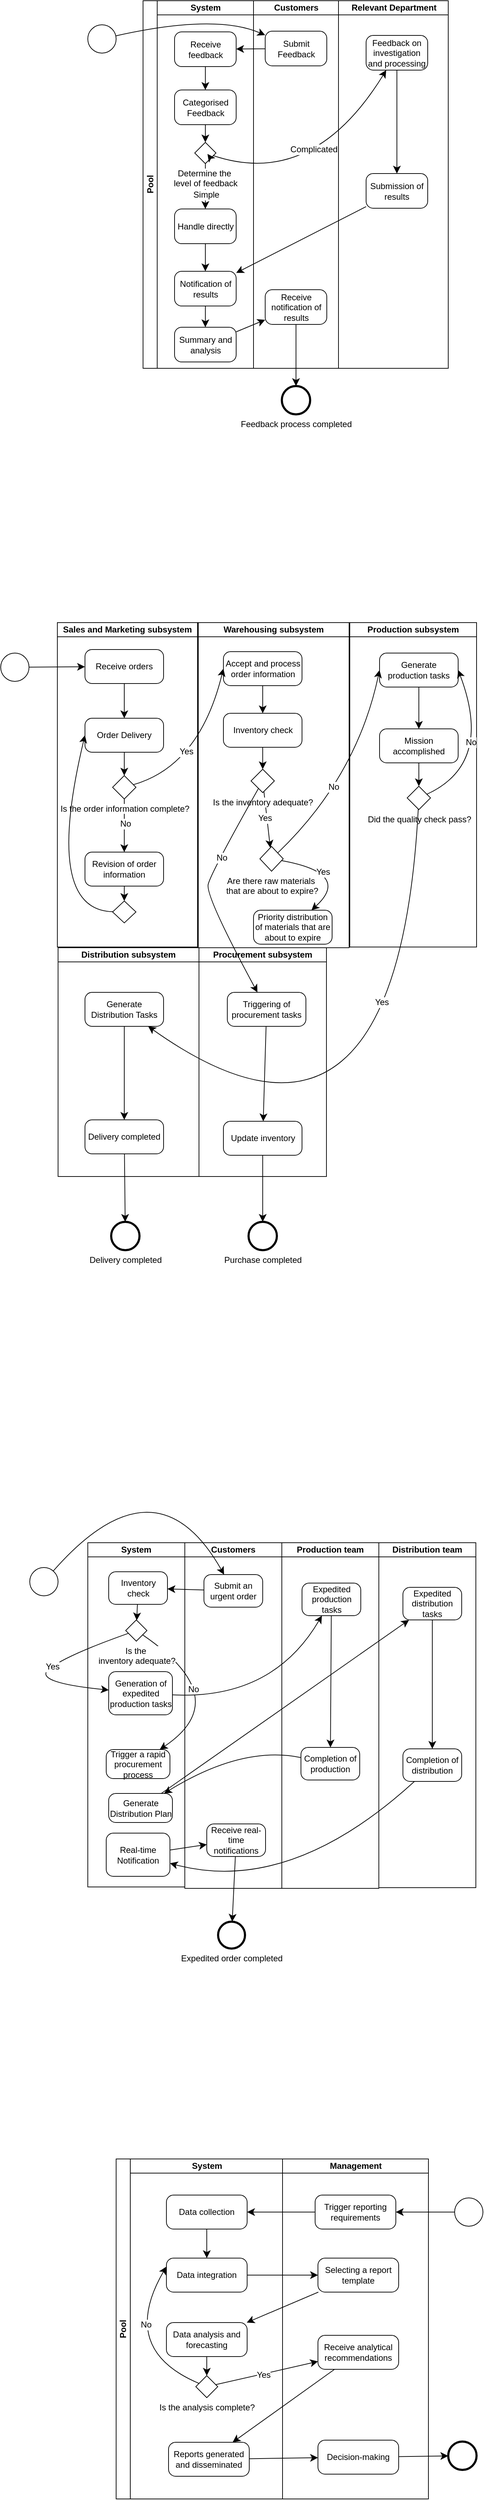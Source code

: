 <mxfile version="26.0.2">
  <diagram name="第 1 页" id="WlEOf4LmtDchegWvZ4aE">
    <mxGraphModel dx="986" dy="1253" grid="0" gridSize="10" guides="1" tooltips="1" connect="1" arrows="1" fold="1" page="0" pageScale="1" pageWidth="827" pageHeight="1169" math="0" shadow="0">
      <root>
        <mxCell id="0" />
        <mxCell id="1" parent="0" />
        <mxCell id="Yue5hBevSXrqed9OU2Ou-1" value="Pool" style="swimlane;html=1;childLayout=stackLayout;resizeParent=1;resizeParentMax=0;startSize=20;horizontal=0;horizontalStack=1;whiteSpace=wrap;" vertex="1" parent="1">
          <mxGeometry x="4" y="-74" width="431" height="519" as="geometry" />
        </mxCell>
        <mxCell id="Yue5hBevSXrqed9OU2Ou-2" value="System" style="swimlane;html=1;startSize=20;" vertex="1" parent="Yue5hBevSXrqed9OU2Ou-1">
          <mxGeometry x="20" width="136" height="519" as="geometry" />
        </mxCell>
        <mxCell id="Yue5hBevSXrqed9OU2Ou-17" style="edgeStyle=none;curved=1;rounded=0;orthogonalLoop=1;jettySize=auto;html=1;fontSize=12;startSize=8;endSize=8;" edge="1" parent="Yue5hBevSXrqed9OU2Ou-2" source="Yue5hBevSXrqed9OU2Ou-8" target="Yue5hBevSXrqed9OU2Ou-12">
          <mxGeometry relative="1" as="geometry" />
        </mxCell>
        <mxCell id="Yue5hBevSXrqed9OU2Ou-8" value="Receive feedback" style="points=[[0.25,0,0],[0.5,0,0],[0.75,0,0],[1,0.25,0],[1,0.5,0],[1,0.75,0],[0.75,1,0],[0.5,1,0],[0.25,1,0],[0,0.75,0],[0,0.5,0],[0,0.25,0]];shape=mxgraph.bpmn.task;whiteSpace=wrap;rectStyle=rounded;size=10;html=1;container=1;expand=0;collapsible=0;taskMarker=abstract;" vertex="1" parent="Yue5hBevSXrqed9OU2Ou-2">
          <mxGeometry x="24.5" y="44" width="87" height="49" as="geometry" />
        </mxCell>
        <mxCell id="Yue5hBevSXrqed9OU2Ou-11" value="Summary and analysis" style="points=[[0.25,0,0],[0.5,0,0],[0.75,0,0],[1,0.25,0],[1,0.5,0],[1,0.75,0],[0.75,1,0],[0.5,1,0],[0.25,1,0],[0,0.75,0],[0,0.5,0],[0,0.25,0]];shape=mxgraph.bpmn.task;whiteSpace=wrap;rectStyle=rounded;size=10;html=1;container=1;expand=0;collapsible=0;taskMarker=abstract;" vertex="1" parent="Yue5hBevSXrqed9OU2Ou-2">
          <mxGeometry x="24.5" y="461" width="87" height="49" as="geometry" />
        </mxCell>
        <mxCell id="Yue5hBevSXrqed9OU2Ou-20" style="edgeStyle=none;curved=1;rounded=0;orthogonalLoop=1;jettySize=auto;html=1;fontSize=12;startSize=8;endSize=8;" edge="1" parent="Yue5hBevSXrqed9OU2Ou-2" source="Yue5hBevSXrqed9OU2Ou-12" target="Yue5hBevSXrqed9OU2Ou-18">
          <mxGeometry relative="1" as="geometry" />
        </mxCell>
        <mxCell id="Yue5hBevSXrqed9OU2Ou-12" value="Categorised Feedback" style="points=[[0.25,0,0],[0.5,0,0],[0.75,0,0],[1,0.25,0],[1,0.5,0],[1,0.75,0],[0.75,1,0],[0.5,1,0],[0.25,1,0],[0,0.75,0],[0,0.5,0],[0,0.25,0]];shape=mxgraph.bpmn.task;whiteSpace=wrap;rectStyle=rounded;size=10;html=1;container=1;expand=0;collapsible=0;taskMarker=abstract;" vertex="1" parent="Yue5hBevSXrqed9OU2Ou-2">
          <mxGeometry x="24.5" y="126" width="87" height="49" as="geometry" />
        </mxCell>
        <mxCell id="Yue5hBevSXrqed9OU2Ou-27" style="edgeStyle=none;curved=1;rounded=0;orthogonalLoop=1;jettySize=auto;html=1;fontSize=12;startSize=8;endSize=8;" edge="1" parent="Yue5hBevSXrqed9OU2Ou-2" source="Yue5hBevSXrqed9OU2Ou-18" target="Yue5hBevSXrqed9OU2Ou-25">
          <mxGeometry relative="1" as="geometry" />
        </mxCell>
        <mxCell id="Yue5hBevSXrqed9OU2Ou-28" value="Simple" style="edgeLabel;html=1;align=center;verticalAlign=middle;resizable=0;points=[];fontSize=12;" vertex="1" connectable="0" parent="Yue5hBevSXrqed9OU2Ou-27">
          <mxGeometry x="0.365" y="1" relative="1" as="geometry">
            <mxPoint as="offset" />
          </mxGeometry>
        </mxCell>
        <mxCell id="Yue5hBevSXrqed9OU2Ou-18" value="Determine the&amp;nbsp;&lt;div&gt;level of feedback&lt;/div&gt;" style="points=[[0.25,0.25,0],[0.5,0,0],[0.75,0.25,0],[1,0.5,0],[0.75,0.75,0],[0.5,1,0],[0.25,0.75,0],[0,0.5,0]];shape=mxgraph.bpmn.gateway2;html=1;verticalLabelPosition=bottom;labelBackgroundColor=#ffffff;verticalAlign=top;align=center;perimeter=rhombusPerimeter;outlineConnect=0;outline=none;symbol=none;" vertex="1" parent="Yue5hBevSXrqed9OU2Ou-2">
          <mxGeometry x="53" y="200" width="30" height="30" as="geometry" />
        </mxCell>
        <mxCell id="Yue5hBevSXrqed9OU2Ou-29" style="edgeStyle=none;curved=1;rounded=0;orthogonalLoop=1;jettySize=auto;html=1;fontSize=12;startSize=8;endSize=8;" edge="1" parent="Yue5hBevSXrqed9OU2Ou-2" source="Yue5hBevSXrqed9OU2Ou-25" target="Yue5hBevSXrqed9OU2Ou-10">
          <mxGeometry relative="1" as="geometry" />
        </mxCell>
        <mxCell id="Yue5hBevSXrqed9OU2Ou-25" value="Handle directly" style="points=[[0.25,0,0],[0.5,0,0],[0.75,0,0],[1,0.25,0],[1,0.5,0],[1,0.75,0],[0.75,1,0],[0.5,1,0],[0.25,1,0],[0,0.75,0],[0,0.5,0],[0,0.25,0]];shape=mxgraph.bpmn.task;whiteSpace=wrap;rectStyle=rounded;size=10;html=1;container=1;expand=0;collapsible=0;taskMarker=abstract;" vertex="1" parent="Yue5hBevSXrqed9OU2Ou-2">
          <mxGeometry x="24.5" y="294" width="87" height="49" as="geometry" />
        </mxCell>
        <mxCell id="Yue5hBevSXrqed9OU2Ou-26" style="edgeStyle=none;curved=1;rounded=0;orthogonalLoop=1;jettySize=auto;html=1;exitX=0.75;exitY=0.75;exitDx=0;exitDy=0;exitPerimeter=0;entryX=0.6;entryY=0.544;entryDx=0;entryDy=0;entryPerimeter=0;fontSize=12;startSize=8;endSize=8;" edge="1" parent="Yue5hBevSXrqed9OU2Ou-2" source="Yue5hBevSXrqed9OU2Ou-18" target="Yue5hBevSXrqed9OU2Ou-18">
          <mxGeometry relative="1" as="geometry" />
        </mxCell>
        <mxCell id="Yue5hBevSXrqed9OU2Ou-30" style="edgeStyle=none;curved=1;rounded=0;orthogonalLoop=1;jettySize=auto;html=1;fontSize=12;startSize=8;endSize=8;" edge="1" parent="Yue5hBevSXrqed9OU2Ou-2" source="Yue5hBevSXrqed9OU2Ou-10" target="Yue5hBevSXrqed9OU2Ou-11">
          <mxGeometry relative="1" as="geometry" />
        </mxCell>
        <mxCell id="Yue5hBevSXrqed9OU2Ou-10" value="Notification of results" style="points=[[0.25,0,0],[0.5,0,0],[0.75,0,0],[1,0.25,0],[1,0.5,0],[1,0.75,0],[0.75,1,0],[0.5,1,0],[0.25,1,0],[0,0.75,0],[0,0.5,0],[0,0.25,0]];shape=mxgraph.bpmn.task;whiteSpace=wrap;rectStyle=rounded;size=10;html=1;container=1;expand=0;collapsible=0;taskMarker=abstract;" vertex="1" parent="Yue5hBevSXrqed9OU2Ou-2">
          <mxGeometry x="24.5" y="382" width="87" height="49" as="geometry" />
        </mxCell>
        <mxCell id="Yue5hBevSXrqed9OU2Ou-3" value="Customers" style="swimlane;html=1;startSize=20;" vertex="1" parent="Yue5hBevSXrqed9OU2Ou-1">
          <mxGeometry x="156" width="120" height="519" as="geometry" />
        </mxCell>
        <mxCell id="Yue5hBevSXrqed9OU2Ou-6" value="Submit Feedback" style="points=[[0.25,0,0],[0.5,0,0],[0.75,0,0],[1,0.25,0],[1,0.5,0],[1,0.75,0],[0.75,1,0],[0.5,1,0],[0.25,1,0],[0,0.75,0],[0,0.5,0],[0,0.25,0]];shape=mxgraph.bpmn.task;whiteSpace=wrap;rectStyle=rounded;size=10;html=1;container=1;expand=0;collapsible=0;taskMarker=abstract;" vertex="1" parent="Yue5hBevSXrqed9OU2Ou-3">
          <mxGeometry x="16.5" y="43" width="87" height="49" as="geometry" />
        </mxCell>
        <mxCell id="Yue5hBevSXrqed9OU2Ou-7" value="Receive notification of results" style="points=[[0.25,0,0],[0.5,0,0],[0.75,0,0],[1,0.25,0],[1,0.5,0],[1,0.75,0],[0.75,1,0],[0.5,1,0],[0.25,1,0],[0,0.75,0],[0,0.5,0],[0,0.25,0]];shape=mxgraph.bpmn.task;whiteSpace=wrap;rectStyle=rounded;size=10;html=1;container=1;expand=0;collapsible=0;taskMarker=abstract;" vertex="1" parent="Yue5hBevSXrqed9OU2Ou-3">
          <mxGeometry x="16.5" y="408" width="87" height="49" as="geometry" />
        </mxCell>
        <mxCell id="Yue5hBevSXrqed9OU2Ou-4" value="Relevant Department" style="swimlane;html=1;startSize=20;" vertex="1" parent="Yue5hBevSXrqed9OU2Ou-1">
          <mxGeometry x="276" width="155" height="519" as="geometry" />
        </mxCell>
        <mxCell id="Yue5hBevSXrqed9OU2Ou-23" style="edgeStyle=none;curved=1;rounded=0;orthogonalLoop=1;jettySize=auto;html=1;fontSize=12;startSize=8;endSize=8;" edge="1" parent="Yue5hBevSXrqed9OU2Ou-4" source="Yue5hBevSXrqed9OU2Ou-13" target="Yue5hBevSXrqed9OU2Ou-14">
          <mxGeometry relative="1" as="geometry" />
        </mxCell>
        <mxCell id="Yue5hBevSXrqed9OU2Ou-13" value="Feedback on investigation and processing" style="points=[[0.25,0,0],[0.5,0,0],[0.75,0,0],[1,0.25,0],[1,0.5,0],[1,0.75,0],[0.75,1,0],[0.5,1,0],[0.25,1,0],[0,0.75,0],[0,0.5,0],[0,0.25,0]];shape=mxgraph.bpmn.task;whiteSpace=wrap;rectStyle=rounded;size=10;html=1;container=1;expand=0;collapsible=0;taskMarker=abstract;" vertex="1" parent="Yue5hBevSXrqed9OU2Ou-4">
          <mxGeometry x="39" y="49" width="87" height="49" as="geometry" />
        </mxCell>
        <mxCell id="Yue5hBevSXrqed9OU2Ou-14" value="Submission of results" style="points=[[0.25,0,0],[0.5,0,0],[0.75,0,0],[1,0.25,0],[1,0.5,0],[1,0.75,0],[0.75,1,0],[0.5,1,0],[0.25,1,0],[0,0.75,0],[0,0.5,0],[0,0.25,0]];shape=mxgraph.bpmn.task;whiteSpace=wrap;rectStyle=rounded;size=10;html=1;container=1;expand=0;collapsible=0;taskMarker=abstract;" vertex="1" parent="Yue5hBevSXrqed9OU2Ou-4">
          <mxGeometry x="39" y="244" width="87" height="49" as="geometry" />
        </mxCell>
        <mxCell id="Yue5hBevSXrqed9OU2Ou-16" style="edgeStyle=none;curved=1;rounded=0;orthogonalLoop=1;jettySize=auto;html=1;fontSize=12;startSize=8;endSize=8;" edge="1" parent="Yue5hBevSXrqed9OU2Ou-1" source="Yue5hBevSXrqed9OU2Ou-6" target="Yue5hBevSXrqed9OU2Ou-8">
          <mxGeometry relative="1" as="geometry" />
        </mxCell>
        <mxCell id="Yue5hBevSXrqed9OU2Ou-21" style="edgeStyle=none;curved=1;rounded=0;orthogonalLoop=1;jettySize=auto;html=1;fontSize=12;startSize=8;endSize=8;" edge="1" parent="Yue5hBevSXrqed9OU2Ou-1" source="Yue5hBevSXrqed9OU2Ou-18" target="Yue5hBevSXrqed9OU2Ou-13">
          <mxGeometry relative="1" as="geometry">
            <Array as="points">
              <mxPoint x="240" y="266" />
            </Array>
          </mxGeometry>
        </mxCell>
        <mxCell id="Yue5hBevSXrqed9OU2Ou-22" value="Complicated" style="edgeLabel;html=1;align=center;verticalAlign=middle;resizable=0;points=[];fontSize=12;" vertex="1" connectable="0" parent="Yue5hBevSXrqed9OU2Ou-21">
          <mxGeometry x="0.136" y="30" relative="1" as="geometry">
            <mxPoint x="1" as="offset" />
          </mxGeometry>
        </mxCell>
        <mxCell id="Yue5hBevSXrqed9OU2Ou-24" style="edgeStyle=none;curved=1;rounded=0;orthogonalLoop=1;jettySize=auto;html=1;fontSize=12;startSize=8;endSize=8;" edge="1" parent="Yue5hBevSXrqed9OU2Ou-1" source="Yue5hBevSXrqed9OU2Ou-14" target="Yue5hBevSXrqed9OU2Ou-10">
          <mxGeometry relative="1" as="geometry" />
        </mxCell>
        <mxCell id="Yue5hBevSXrqed9OU2Ou-31" style="edgeStyle=none;curved=1;rounded=0;orthogonalLoop=1;jettySize=auto;html=1;fontSize=12;startSize=8;endSize=8;" edge="1" parent="Yue5hBevSXrqed9OU2Ou-1" source="Yue5hBevSXrqed9OU2Ou-11" target="Yue5hBevSXrqed9OU2Ou-7">
          <mxGeometry relative="1" as="geometry" />
        </mxCell>
        <mxCell id="Yue5hBevSXrqed9OU2Ou-15" style="edgeStyle=none;curved=1;rounded=0;orthogonalLoop=1;jettySize=auto;html=1;fontSize=12;startSize=8;endSize=8;" edge="1" parent="1" source="Yue5hBevSXrqed9OU2Ou-5" target="Yue5hBevSXrqed9OU2Ou-6">
          <mxGeometry relative="1" as="geometry">
            <Array as="points">
              <mxPoint x="106" y="-56" />
            </Array>
          </mxGeometry>
        </mxCell>
        <mxCell id="Yue5hBevSXrqed9OU2Ou-5" value="" style="points=[[0.145,0.145,0],[0.5,0,0],[0.855,0.145,0],[1,0.5,0],[0.855,0.855,0],[0.5,1,0],[0.145,0.855,0],[0,0.5,0]];shape=mxgraph.bpmn.event;html=1;verticalLabelPosition=bottom;labelBackgroundColor=#ffffff;verticalAlign=top;align=center;perimeter=ellipsePerimeter;outlineConnect=0;aspect=fixed;outline=standard;symbol=general;" vertex="1" parent="1">
          <mxGeometry x="-74" y="-40" width="40" height="40" as="geometry" />
        </mxCell>
        <mxCell id="Yue5hBevSXrqed9OU2Ou-32" value="Feedback process completed" style="points=[[0.145,0.145,0],[0.5,0,0],[0.855,0.145,0],[1,0.5,0],[0.855,0.855,0],[0.5,1,0],[0.145,0.855,0],[0,0.5,0]];shape=mxgraph.bpmn.event;html=1;verticalLabelPosition=bottom;labelBackgroundColor=#ffffff;verticalAlign=top;align=center;perimeter=ellipsePerimeter;outlineConnect=0;aspect=fixed;outline=end;symbol=terminate2;" vertex="1" parent="1">
          <mxGeometry x="200" y="470" width="40" height="40" as="geometry" />
        </mxCell>
        <mxCell id="Yue5hBevSXrqed9OU2Ou-33" style="edgeStyle=none;curved=1;rounded=0;orthogonalLoop=1;jettySize=auto;html=1;fontSize=12;startSize=8;endSize=8;" edge="1" parent="1" source="Yue5hBevSXrqed9OU2Ou-7" target="Yue5hBevSXrqed9OU2Ou-32">
          <mxGeometry relative="1" as="geometry" />
        </mxCell>
        <mxCell id="Yue5hBevSXrqed9OU2Ou-34" value="Sales and Marketing subsystem" style="swimlane;startSize=20;whiteSpace=wrap;html=1;" vertex="1" parent="1">
          <mxGeometry x="-117" y="804" width="198" height="458" as="geometry" />
        </mxCell>
        <mxCell id="Yue5hBevSXrqed9OU2Ou-62" style="edgeStyle=none;curved=1;rounded=0;orthogonalLoop=1;jettySize=auto;html=1;fontSize=12;startSize=8;endSize=8;" edge="1" parent="Yue5hBevSXrqed9OU2Ou-34" source="Yue5hBevSXrqed9OU2Ou-40" target="Yue5hBevSXrqed9OU2Ou-41">
          <mxGeometry relative="1" as="geometry" />
        </mxCell>
        <mxCell id="Yue5hBevSXrqed9OU2Ou-40" value="Receive orders" style="points=[[0.25,0,0],[0.5,0,0],[0.75,0,0],[1,0.25,0],[1,0.5,0],[1,0.75,0],[0.75,1,0],[0.5,1,0],[0.25,1,0],[0,0.75,0],[0,0.5,0],[0,0.25,0]];shape=mxgraph.bpmn.task;whiteSpace=wrap;rectStyle=rounded;size=10;html=1;container=1;expand=0;collapsible=0;taskMarker=abstract;" vertex="1" parent="Yue5hBevSXrqed9OU2Ou-34">
          <mxGeometry x="39" y="38" width="111" height="48" as="geometry" />
        </mxCell>
        <mxCell id="Yue5hBevSXrqed9OU2Ou-46" style="edgeStyle=none;curved=1;rounded=0;orthogonalLoop=1;jettySize=auto;html=1;fontSize=12;startSize=8;endSize=8;" edge="1" parent="Yue5hBevSXrqed9OU2Ou-34" source="Yue5hBevSXrqed9OU2Ou-41" target="Yue5hBevSXrqed9OU2Ou-43">
          <mxGeometry relative="1" as="geometry" />
        </mxCell>
        <mxCell id="Yue5hBevSXrqed9OU2Ou-41" value="Order Delivery" style="points=[[0.25,0,0],[0.5,0,0],[0.75,0,0],[1,0.25,0],[1,0.5,0],[1,0.75,0],[0.75,1,0],[0.5,1,0],[0.25,1,0],[0,0.75,0],[0,0.5,0],[0,0.25,0]];shape=mxgraph.bpmn.task;whiteSpace=wrap;rectStyle=rounded;size=10;html=1;container=1;expand=0;collapsible=0;taskMarker=abstract;" vertex="1" parent="Yue5hBevSXrqed9OU2Ou-34">
          <mxGeometry x="39" y="135" width="111" height="48" as="geometry" />
        </mxCell>
        <mxCell id="Yue5hBevSXrqed9OU2Ou-58" style="edgeStyle=none;curved=1;rounded=0;orthogonalLoop=1;jettySize=auto;html=1;fontSize=12;startSize=8;endSize=8;" edge="1" parent="Yue5hBevSXrqed9OU2Ou-34" source="Yue5hBevSXrqed9OU2Ou-43" target="Yue5hBevSXrqed9OU2Ou-57">
          <mxGeometry relative="1" as="geometry" />
        </mxCell>
        <mxCell id="Yue5hBevSXrqed9OU2Ou-59" value="No" style="edgeLabel;html=1;align=center;verticalAlign=middle;resizable=0;points=[];fontSize=12;" vertex="1" connectable="0" parent="Yue5hBevSXrqed9OU2Ou-58">
          <mxGeometry x="-0.076" y="1" relative="1" as="geometry">
            <mxPoint as="offset" />
          </mxGeometry>
        </mxCell>
        <mxCell id="Yue5hBevSXrqed9OU2Ou-43" value="Is the order information complete?" style="points=[[0.25,0.25,0],[0.5,0,0],[0.75,0.25,0],[1,0.5,0],[0.75,0.75,0],[0.5,1,0],[0.25,0.75,0],[0,0.5,0]];shape=mxgraph.bpmn.gateway2;html=1;verticalLabelPosition=bottom;labelBackgroundColor=#ffffff;verticalAlign=top;align=center;perimeter=rhombusPerimeter;outlineConnect=0;outline=none;symbol=none;" vertex="1" parent="Yue5hBevSXrqed9OU2Ou-34">
          <mxGeometry x="78" y="216" width="33" height="33" as="geometry" />
        </mxCell>
        <mxCell id="Yue5hBevSXrqed9OU2Ou-56" value="" style="points=[[0.25,0.25,0],[0.5,0,0],[0.75,0.25,0],[1,0.5,0],[0.75,0.75,0],[0.5,1,0],[0.25,0.75,0],[0,0.5,0]];shape=mxgraph.bpmn.gateway2;html=1;verticalLabelPosition=bottom;labelBackgroundColor=#ffffff;verticalAlign=top;align=center;perimeter=rhombusPerimeter;outlineConnect=0;outline=none;symbol=none;" vertex="1" parent="Yue5hBevSXrqed9OU2Ou-34">
          <mxGeometry x="78" y="393" width="33" height="31" as="geometry" />
        </mxCell>
        <mxCell id="Yue5hBevSXrqed9OU2Ou-60" style="edgeStyle=none;curved=1;rounded=0;orthogonalLoop=1;jettySize=auto;html=1;fontSize=12;startSize=8;endSize=8;" edge="1" parent="Yue5hBevSXrqed9OU2Ou-34" source="Yue5hBevSXrqed9OU2Ou-57" target="Yue5hBevSXrqed9OU2Ou-56">
          <mxGeometry relative="1" as="geometry" />
        </mxCell>
        <mxCell id="Yue5hBevSXrqed9OU2Ou-57" value="Revision of order information" style="points=[[0.25,0,0],[0.5,0,0],[0.75,0,0],[1,0.25,0],[1,0.5,0],[1,0.75,0],[0.75,1,0],[0.5,1,0],[0.25,1,0],[0,0.75,0],[0,0.5,0],[0,0.25,0]];shape=mxgraph.bpmn.task;whiteSpace=wrap;rectStyle=rounded;size=10;html=1;container=1;expand=0;collapsible=0;taskMarker=abstract;" vertex="1" parent="Yue5hBevSXrqed9OU2Ou-34">
          <mxGeometry x="39" y="324" width="111" height="48" as="geometry" />
        </mxCell>
        <mxCell id="Yue5hBevSXrqed9OU2Ou-61" style="edgeStyle=none;curved=1;rounded=0;orthogonalLoop=1;jettySize=auto;html=1;entryX=0;entryY=0.5;entryDx=0;entryDy=0;entryPerimeter=0;fontSize=12;startSize=8;endSize=8;" edge="1" parent="Yue5hBevSXrqed9OU2Ou-34" source="Yue5hBevSXrqed9OU2Ou-56" target="Yue5hBevSXrqed9OU2Ou-41">
          <mxGeometry relative="1" as="geometry">
            <Array as="points">
              <mxPoint x="-20" y="406" />
            </Array>
          </mxGeometry>
        </mxCell>
        <mxCell id="Yue5hBevSXrqed9OU2Ou-35" value="Warehousing subsystem" style="swimlane;startSize=20;whiteSpace=wrap;html=1;" vertex="1" parent="1">
          <mxGeometry x="82" y="804" width="213" height="459" as="geometry" />
        </mxCell>
        <mxCell id="Yue5hBevSXrqed9OU2Ou-70" style="edgeStyle=none;curved=1;rounded=0;orthogonalLoop=1;jettySize=auto;html=1;fontSize=12;startSize=8;endSize=8;" edge="1" parent="Yue5hBevSXrqed9OU2Ou-35" source="Yue5hBevSXrqed9OU2Ou-42" target="Yue5hBevSXrqed9OU2Ou-69">
          <mxGeometry relative="1" as="geometry" />
        </mxCell>
        <mxCell id="Yue5hBevSXrqed9OU2Ou-42" value="Inventory check" style="points=[[0.25,0,0],[0.5,0,0],[0.75,0,0],[1,0.25,0],[1,0.5,0],[1,0.75,0],[0.75,1,0],[0.5,1,0],[0.25,1,0],[0,0.75,0],[0,0.5,0],[0,0.25,0]];shape=mxgraph.bpmn.task;whiteSpace=wrap;rectStyle=rounded;size=10;html=1;container=1;expand=0;collapsible=0;taskMarker=abstract;" vertex="1" parent="Yue5hBevSXrqed9OU2Ou-35">
          <mxGeometry x="35.5" y="128" width="111" height="48" as="geometry" />
        </mxCell>
        <mxCell id="Yue5hBevSXrqed9OU2Ou-64" style="edgeStyle=none;curved=1;rounded=0;orthogonalLoop=1;jettySize=auto;html=1;fontSize=12;startSize=8;endSize=8;" edge="1" parent="Yue5hBevSXrqed9OU2Ou-35" source="Yue5hBevSXrqed9OU2Ou-53" target="Yue5hBevSXrqed9OU2Ou-42">
          <mxGeometry relative="1" as="geometry" />
        </mxCell>
        <mxCell id="Yue5hBevSXrqed9OU2Ou-53" value="Accept and process order information" style="points=[[0.25,0,0],[0.5,0,0],[0.75,0,0],[1,0.25,0],[1,0.5,0],[1,0.75,0],[0.75,1,0],[0.5,1,0],[0.25,1,0],[0,0.75,0],[0,0.5,0],[0,0.25,0]];shape=mxgraph.bpmn.task;whiteSpace=wrap;rectStyle=rounded;size=10;html=1;container=1;expand=0;collapsible=0;taskMarker=abstract;" vertex="1" parent="Yue5hBevSXrqed9OU2Ou-35">
          <mxGeometry x="35.5" y="41" width="111" height="48" as="geometry" />
        </mxCell>
        <mxCell id="Yue5hBevSXrqed9OU2Ou-76" style="edgeStyle=none;curved=1;rounded=0;orthogonalLoop=1;jettySize=auto;html=1;fontSize=12;startSize=8;endSize=8;" edge="1" parent="Yue5hBevSXrqed9OU2Ou-35" source="Yue5hBevSXrqed9OU2Ou-69" target="Yue5hBevSXrqed9OU2Ou-75">
          <mxGeometry relative="1" as="geometry" />
        </mxCell>
        <mxCell id="Yue5hBevSXrqed9OU2Ou-77" value="Yes" style="edgeLabel;html=1;align=center;verticalAlign=middle;resizable=0;points=[];fontSize=12;" vertex="1" connectable="0" parent="Yue5hBevSXrqed9OU2Ou-76">
          <mxGeometry x="-0.069" y="-3" relative="1" as="geometry">
            <mxPoint as="offset" />
          </mxGeometry>
        </mxCell>
        <mxCell id="Yue5hBevSXrqed9OU2Ou-69" value="Is the inventory adequate?" style="points=[[0.25,0.25,0],[0.5,0,0],[0.75,0.25,0],[1,0.5,0],[0.75,0.75,0],[0.5,1,0],[0.25,0.75,0],[0,0.5,0]];shape=mxgraph.bpmn.gateway2;html=1;verticalLabelPosition=bottom;labelBackgroundColor=#ffffff;verticalAlign=top;align=center;perimeter=rhombusPerimeter;outlineConnect=0;outline=none;symbol=none;" vertex="1" parent="Yue5hBevSXrqed9OU2Ou-35">
          <mxGeometry x="74.5" y="207" width="33" height="33" as="geometry" />
        </mxCell>
        <mxCell id="Yue5hBevSXrqed9OU2Ou-81" style="edgeStyle=none;curved=1;rounded=0;orthogonalLoop=1;jettySize=auto;html=1;fontSize=12;startSize=8;endSize=8;" edge="1" parent="Yue5hBevSXrqed9OU2Ou-35" source="Yue5hBevSXrqed9OU2Ou-75" target="Yue5hBevSXrqed9OU2Ou-80">
          <mxGeometry relative="1" as="geometry">
            <Array as="points">
              <mxPoint x="217" y="354" />
            </Array>
          </mxGeometry>
        </mxCell>
        <mxCell id="Yue5hBevSXrqed9OU2Ou-82" value="Yes" style="edgeLabel;html=1;align=center;verticalAlign=middle;resizable=0;points=[];fontSize=12;" vertex="1" connectable="0" parent="Yue5hBevSXrqed9OU2Ou-81">
          <mxGeometry x="-0.335" y="-5" relative="1" as="geometry">
            <mxPoint as="offset" />
          </mxGeometry>
        </mxCell>
        <mxCell id="Yue5hBevSXrqed9OU2Ou-75" value="Are there raw materials&amp;nbsp;&lt;div&gt;that are about to expire?&lt;/div&gt;" style="points=[[0.25,0.25,0],[0.5,0,0],[0.75,0.25,0],[1,0.5,0],[0.75,0.75,0],[0.5,1,0],[0.25,0.75,0],[0,0.5,0]];shape=mxgraph.bpmn.gateway2;html=1;verticalLabelPosition=bottom;labelBackgroundColor=#ffffff;verticalAlign=top;align=center;perimeter=rhombusPerimeter;outlineConnect=0;outline=none;symbol=none;" vertex="1" parent="Yue5hBevSXrqed9OU2Ou-35">
          <mxGeometry x="87" y="316" width="33" height="35" as="geometry" />
        </mxCell>
        <mxCell id="Yue5hBevSXrqed9OU2Ou-78" style="edgeStyle=none;curved=1;rounded=0;orthogonalLoop=1;jettySize=auto;html=1;exitX=0.75;exitY=0.75;exitDx=0;exitDy=0;exitPerimeter=0;fontSize=12;startSize=8;endSize=8;" edge="1" parent="Yue5hBevSXrqed9OU2Ou-35" source="Yue5hBevSXrqed9OU2Ou-75" target="Yue5hBevSXrqed9OU2Ou-75">
          <mxGeometry relative="1" as="geometry" />
        </mxCell>
        <mxCell id="Yue5hBevSXrqed9OU2Ou-80" value="Priority distribution of materials that are about to expire" style="points=[[0.25,0,0],[0.5,0,0],[0.75,0,0],[1,0.25,0],[1,0.5,0],[1,0.75,0],[0.75,1,0],[0.5,1,0],[0.25,1,0],[0,0.75,0],[0,0.5,0],[0,0.25,0]];shape=mxgraph.bpmn.task;whiteSpace=wrap;rectStyle=rounded;size=10;html=1;container=1;expand=0;collapsible=0;taskMarker=abstract;" vertex="1" parent="Yue5hBevSXrqed9OU2Ou-35">
          <mxGeometry x="78" y="406" width="111" height="48" as="geometry" />
        </mxCell>
        <mxCell id="Yue5hBevSXrqed9OU2Ou-36" value="Production subsystem" style="swimlane;startSize=20;whiteSpace=wrap;html=1;" vertex="1" parent="1">
          <mxGeometry x="296" y="804" width="179" height="458" as="geometry" />
        </mxCell>
        <mxCell id="Yue5hBevSXrqed9OU2Ou-86" style="edgeStyle=none;curved=1;rounded=0;orthogonalLoop=1;jettySize=auto;html=1;fontSize=12;startSize=8;endSize=8;" edge="1" parent="Yue5hBevSXrqed9OU2Ou-36" source="Yue5hBevSXrqed9OU2Ou-47" target="Yue5hBevSXrqed9OU2Ou-48">
          <mxGeometry relative="1" as="geometry" />
        </mxCell>
        <mxCell id="Yue5hBevSXrqed9OU2Ou-47" value="Generate production tasks" style="points=[[0.25,0,0],[0.5,0,0],[0.75,0,0],[1,0.25,0],[1,0.5,0],[1,0.75,0],[0.75,1,0],[0.5,1,0],[0.25,1,0],[0,0.75,0],[0,0.5,0],[0,0.25,0]];shape=mxgraph.bpmn.task;whiteSpace=wrap;rectStyle=rounded;size=10;html=1;container=1;expand=0;collapsible=0;taskMarker=abstract;" vertex="1" parent="Yue5hBevSXrqed9OU2Ou-36">
          <mxGeometry x="42" y="43" width="111" height="48" as="geometry" />
        </mxCell>
        <mxCell id="Yue5hBevSXrqed9OU2Ou-88" style="edgeStyle=none;curved=1;rounded=0;orthogonalLoop=1;jettySize=auto;html=1;fontSize=12;startSize=8;endSize=8;" edge="1" parent="Yue5hBevSXrqed9OU2Ou-36" source="Yue5hBevSXrqed9OU2Ou-48" target="Yue5hBevSXrqed9OU2Ou-87">
          <mxGeometry relative="1" as="geometry" />
        </mxCell>
        <mxCell id="Yue5hBevSXrqed9OU2Ou-48" value="Mission accomplished" style="points=[[0.25,0,0],[0.5,0,0],[0.75,0,0],[1,0.25,0],[1,0.5,0],[1,0.75,0],[0.75,1,0],[0.5,1,0],[0.25,1,0],[0,0.75,0],[0,0.5,0],[0,0.25,0]];shape=mxgraph.bpmn.task;whiteSpace=wrap;rectStyle=rounded;size=10;html=1;container=1;expand=0;collapsible=0;taskMarker=abstract;" vertex="1" parent="Yue5hBevSXrqed9OU2Ou-36">
          <mxGeometry x="42" y="150" width="111" height="48" as="geometry" />
        </mxCell>
        <mxCell id="Yue5hBevSXrqed9OU2Ou-87" value="Did the quality check pass?" style="points=[[0.25,0.25,0],[0.5,0,0],[0.75,0.25,0],[1,0.5,0],[0.75,0.75,0],[0.5,1,0],[0.25,0.75,0],[0,0.5,0]];shape=mxgraph.bpmn.gateway2;html=1;verticalLabelPosition=bottom;labelBackgroundColor=#ffffff;verticalAlign=top;align=center;perimeter=rhombusPerimeter;outlineConnect=0;outline=none;symbol=none;" vertex="1" parent="Yue5hBevSXrqed9OU2Ou-36">
          <mxGeometry x="81" y="231" width="33" height="33" as="geometry" />
        </mxCell>
        <mxCell id="Yue5hBevSXrqed9OU2Ou-91" style="edgeStyle=none;curved=1;rounded=0;orthogonalLoop=1;jettySize=auto;html=1;entryX=1;entryY=0.5;entryDx=0;entryDy=0;entryPerimeter=0;fontSize=12;startSize=8;endSize=8;" edge="1" parent="Yue5hBevSXrqed9OU2Ou-36" source="Yue5hBevSXrqed9OU2Ou-87" target="Yue5hBevSXrqed9OU2Ou-47">
          <mxGeometry relative="1" as="geometry">
            <Array as="points">
              <mxPoint x="203" y="199" />
            </Array>
          </mxGeometry>
        </mxCell>
        <mxCell id="Yue5hBevSXrqed9OU2Ou-92" value="No" style="edgeLabel;html=1;align=center;verticalAlign=middle;resizable=0;points=[];fontSize=12;" vertex="1" connectable="0" parent="Yue5hBevSXrqed9OU2Ou-91">
          <mxGeometry x="0.164" y="20" relative="1" as="geometry">
            <mxPoint y="-1" as="offset" />
          </mxGeometry>
        </mxCell>
        <mxCell id="Yue5hBevSXrqed9OU2Ou-38" value="Procurement subsystem" style="swimlane;startSize=20;whiteSpace=wrap;html=1;" vertex="1" parent="1">
          <mxGeometry x="83" y="1263" width="180" height="323" as="geometry" />
        </mxCell>
        <mxCell id="Yue5hBevSXrqed9OU2Ou-94" style="edgeStyle=none;curved=1;rounded=0;orthogonalLoop=1;jettySize=auto;html=1;fontSize=12;startSize=8;endSize=8;" edge="1" parent="Yue5hBevSXrqed9OU2Ou-38" source="Yue5hBevSXrqed9OU2Ou-51" target="Yue5hBevSXrqed9OU2Ou-52">
          <mxGeometry relative="1" as="geometry" />
        </mxCell>
        <mxCell id="Yue5hBevSXrqed9OU2Ou-51" value="Triggering of procurement tasks" style="points=[[0.25,0,0],[0.5,0,0],[0.75,0,0],[1,0.25,0],[1,0.5,0],[1,0.75,0],[0.75,1,0],[0.5,1,0],[0.25,1,0],[0,0.75,0],[0,0.5,0],[0,0.25,0]];shape=mxgraph.bpmn.task;whiteSpace=wrap;rectStyle=rounded;size=10;html=1;container=1;expand=0;collapsible=0;taskMarker=abstract;" vertex="1" parent="Yue5hBevSXrqed9OU2Ou-38">
          <mxGeometry x="40" y="63" width="111" height="48" as="geometry" />
        </mxCell>
        <mxCell id="Yue5hBevSXrqed9OU2Ou-52" value="Update inventory" style="points=[[0.25,0,0],[0.5,0,0],[0.75,0,0],[1,0.25,0],[1,0.5,0],[1,0.75,0],[0.75,1,0],[0.5,1,0],[0.25,1,0],[0,0.75,0],[0,0.5,0],[0,0.25,0]];shape=mxgraph.bpmn.task;whiteSpace=wrap;rectStyle=rounded;size=10;html=1;container=1;expand=0;collapsible=0;taskMarker=abstract;" vertex="1" parent="Yue5hBevSXrqed9OU2Ou-38">
          <mxGeometry x="34.5" y="245" width="111" height="48" as="geometry" />
        </mxCell>
        <mxCell id="Yue5hBevSXrqed9OU2Ou-63" style="edgeStyle=none;curved=1;rounded=0;orthogonalLoop=1;jettySize=auto;html=1;fontSize=12;startSize=8;endSize=8;" edge="1" parent="1" source="Yue5hBevSXrqed9OU2Ou-39" target="Yue5hBevSXrqed9OU2Ou-40">
          <mxGeometry relative="1" as="geometry" />
        </mxCell>
        <mxCell id="Yue5hBevSXrqed9OU2Ou-39" value="" style="points=[[0.145,0.145,0],[0.5,0,0],[0.855,0.145,0],[1,0.5,0],[0.855,0.855,0],[0.5,1,0],[0.145,0.855,0],[0,0.5,0]];shape=mxgraph.bpmn.event;html=1;verticalLabelPosition=bottom;labelBackgroundColor=#ffffff;verticalAlign=top;align=center;perimeter=ellipsePerimeter;outlineConnect=0;aspect=fixed;outline=standard;symbol=general;" vertex="1" parent="1">
          <mxGeometry x="-197" y="847" width="40" height="40" as="geometry" />
        </mxCell>
        <mxCell id="Yue5hBevSXrqed9OU2Ou-37" value="Distribution subsystem" style="swimlane;startSize=20;whiteSpace=wrap;html=1;" vertex="1" parent="1">
          <mxGeometry x="-116" y="1263" width="199" height="323" as="geometry" />
        </mxCell>
        <mxCell id="Yue5hBevSXrqed9OU2Ou-93" style="edgeStyle=none;curved=1;rounded=0;orthogonalLoop=1;jettySize=auto;html=1;fontSize=12;startSize=8;endSize=8;" edge="1" parent="Yue5hBevSXrqed9OU2Ou-37" source="Yue5hBevSXrqed9OU2Ou-49" target="Yue5hBevSXrqed9OU2Ou-50">
          <mxGeometry relative="1" as="geometry" />
        </mxCell>
        <mxCell id="Yue5hBevSXrqed9OU2Ou-49" value="Generate Distribution Tasks" style="points=[[0.25,0,0],[0.5,0,0],[0.75,0,0],[1,0.25,0],[1,0.5,0],[1,0.75,0],[0.75,1,0],[0.5,1,0],[0.25,1,0],[0,0.75,0],[0,0.5,0],[0,0.25,0]];shape=mxgraph.bpmn.task;whiteSpace=wrap;rectStyle=rounded;size=10;html=1;container=1;expand=0;collapsible=0;taskMarker=abstract;" vertex="1" parent="Yue5hBevSXrqed9OU2Ou-37">
          <mxGeometry x="38" y="63" width="111" height="48" as="geometry" />
        </mxCell>
        <mxCell id="Yue5hBevSXrqed9OU2Ou-50" value="Delivery completed" style="points=[[0.25,0,0],[0.5,0,0],[0.75,0,0],[1,0.25,0],[1,0.5,0],[1,0.75,0],[0.75,1,0],[0.5,1,0],[0.25,1,0],[0,0.75,0],[0,0.5,0],[0,0.25,0]];shape=mxgraph.bpmn.task;whiteSpace=wrap;rectStyle=rounded;size=10;html=1;container=1;expand=0;collapsible=0;taskMarker=abstract;" vertex="1" parent="Yue5hBevSXrqed9OU2Ou-37">
          <mxGeometry x="38" y="243" width="111" height="48" as="geometry" />
        </mxCell>
        <mxCell id="Yue5hBevSXrqed9OU2Ou-54" style="edgeStyle=none;curved=1;rounded=0;orthogonalLoop=1;jettySize=auto;html=1;entryX=0;entryY=0.5;entryDx=0;entryDy=0;entryPerimeter=0;fontSize=12;startSize=8;endSize=8;" edge="1" parent="1" source="Yue5hBevSXrqed9OU2Ou-43" target="Yue5hBevSXrqed9OU2Ou-53">
          <mxGeometry relative="1" as="geometry">
            <Array as="points">
              <mxPoint x="84" y="1006" />
            </Array>
          </mxGeometry>
        </mxCell>
        <mxCell id="Yue5hBevSXrqed9OU2Ou-55" value="Yes" style="edgeLabel;html=1;align=center;verticalAlign=middle;resizable=0;points=[];fontSize=12;" vertex="1" connectable="0" parent="Yue5hBevSXrqed9OU2Ou-54">
          <mxGeometry x="-0.056" y="24" relative="1" as="geometry">
            <mxPoint as="offset" />
          </mxGeometry>
        </mxCell>
        <mxCell id="Yue5hBevSXrqed9OU2Ou-73" style="edgeStyle=none;curved=1;rounded=0;orthogonalLoop=1;jettySize=auto;html=1;fontSize=12;startSize=8;endSize=8;" edge="1" parent="1" source="Yue5hBevSXrqed9OU2Ou-69" target="Yue5hBevSXrqed9OU2Ou-51">
          <mxGeometry relative="1" as="geometry">
            <Array as="points">
              <mxPoint x="100" y="1157" />
              <mxPoint x="92" y="1190" />
            </Array>
          </mxGeometry>
        </mxCell>
        <mxCell id="Yue5hBevSXrqed9OU2Ou-74" value="No" style="edgeLabel;html=1;align=center;verticalAlign=middle;resizable=0;points=[];fontSize=12;" vertex="1" connectable="0" parent="Yue5hBevSXrqed9OU2Ou-73">
          <mxGeometry x="-0.32" y="2" relative="1" as="geometry">
            <mxPoint as="offset" />
          </mxGeometry>
        </mxCell>
        <mxCell id="Yue5hBevSXrqed9OU2Ou-83" style="edgeStyle=none;curved=1;rounded=0;orthogonalLoop=1;jettySize=auto;html=1;entryX=0;entryY=0.5;entryDx=0;entryDy=0;entryPerimeter=0;fontSize=12;startSize=8;endSize=8;" edge="1" parent="1" source="Yue5hBevSXrqed9OU2Ou-75" target="Yue5hBevSXrqed9OU2Ou-47">
          <mxGeometry relative="1" as="geometry">
            <Array as="points">
              <mxPoint x="306" y="1022" />
            </Array>
          </mxGeometry>
        </mxCell>
        <mxCell id="Yue5hBevSXrqed9OU2Ou-85" value="No" style="edgeLabel;html=1;align=center;verticalAlign=middle;resizable=0;points=[];fontSize=12;" vertex="1" connectable="0" parent="Yue5hBevSXrqed9OU2Ou-83">
          <mxGeometry x="-0.212" y="13" relative="1" as="geometry">
            <mxPoint as="offset" />
          </mxGeometry>
        </mxCell>
        <mxCell id="Yue5hBevSXrqed9OU2Ou-89" style="edgeStyle=none;curved=1;rounded=0;orthogonalLoop=1;jettySize=auto;html=1;fontSize=12;startSize=8;endSize=8;" edge="1" parent="1" source="Yue5hBevSXrqed9OU2Ou-87" target="Yue5hBevSXrqed9OU2Ou-49">
          <mxGeometry relative="1" as="geometry">
            <Array as="points">
              <mxPoint x="363" y="1624" />
            </Array>
          </mxGeometry>
        </mxCell>
        <mxCell id="Yue5hBevSXrqed9OU2Ou-90" value="Yes" style="edgeLabel;html=1;align=center;verticalAlign=middle;resizable=0;points=[];fontSize=12;" vertex="1" connectable="0" parent="Yue5hBevSXrqed9OU2Ou-89">
          <mxGeometry x="-0.444" y="-37" relative="1" as="geometry">
            <mxPoint as="offset" />
          </mxGeometry>
        </mxCell>
        <mxCell id="Yue5hBevSXrqed9OU2Ou-95" value="Delivery completed" style="points=[[0.145,0.145,0],[0.5,0,0],[0.855,0.145,0],[1,0.5,0],[0.855,0.855,0],[0.5,1,0],[0.145,0.855,0],[0,0.5,0]];shape=mxgraph.bpmn.event;html=1;verticalLabelPosition=bottom;labelBackgroundColor=#ffffff;verticalAlign=top;align=center;perimeter=ellipsePerimeter;outlineConnect=0;aspect=fixed;outline=end;symbol=terminate2;" vertex="1" parent="1">
          <mxGeometry x="-41" y="1650" width="40" height="40" as="geometry" />
        </mxCell>
        <mxCell id="Yue5hBevSXrqed9OU2Ou-96" value="Purchase completed" style="points=[[0.145,0.145,0],[0.5,0,0],[0.855,0.145,0],[1,0.5,0],[0.855,0.855,0],[0.5,1,0],[0.145,0.855,0],[0,0.5,0]];shape=mxgraph.bpmn.event;html=1;verticalLabelPosition=bottom;labelBackgroundColor=#ffffff;verticalAlign=top;align=center;perimeter=ellipsePerimeter;outlineConnect=0;aspect=fixed;outline=end;symbol=terminate2;" vertex="1" parent="1">
          <mxGeometry x="153" y="1650" width="40" height="40" as="geometry" />
        </mxCell>
        <mxCell id="Yue5hBevSXrqed9OU2Ou-97" style="edgeStyle=none;curved=1;rounded=0;orthogonalLoop=1;jettySize=auto;html=1;fontSize=12;startSize=8;endSize=8;" edge="1" parent="1" source="Yue5hBevSXrqed9OU2Ou-52" target="Yue5hBevSXrqed9OU2Ou-96">
          <mxGeometry relative="1" as="geometry" />
        </mxCell>
        <mxCell id="Yue5hBevSXrqed9OU2Ou-98" style="edgeStyle=none;curved=1;rounded=0;orthogonalLoop=1;jettySize=auto;html=1;fontSize=12;startSize=8;endSize=8;" edge="1" parent="1" source="Yue5hBevSXrqed9OU2Ou-50" target="Yue5hBevSXrqed9OU2Ou-95">
          <mxGeometry relative="1" as="geometry" />
        </mxCell>
        <mxCell id="Yue5hBevSXrqed9OU2Ou-99" value="System" style="swimlane;startSize=20;whiteSpace=wrap;html=1;" vertex="1" parent="1">
          <mxGeometry x="-74" y="2103" width="137" height="486" as="geometry" />
        </mxCell>
        <mxCell id="Yue5hBevSXrqed9OU2Ou-106" style="edgeStyle=none;curved=1;rounded=0;orthogonalLoop=1;jettySize=auto;html=1;fontSize=12;startSize=8;endSize=8;" edge="1" parent="Yue5hBevSXrqed9OU2Ou-99" source="Yue5hBevSXrqed9OU2Ou-104" target="Yue5hBevSXrqed9OU2Ou-105">
          <mxGeometry relative="1" as="geometry" />
        </mxCell>
        <mxCell id="Yue5hBevSXrqed9OU2Ou-104" value="Inventory check" style="points=[[0.25,0,0],[0.5,0,0],[0.75,0,0],[1,0.25,0],[1,0.5,0],[1,0.75,0],[0.75,1,0],[0.5,1,0],[0.25,1,0],[0,0.75,0],[0,0.5,0],[0,0.25,0]];shape=mxgraph.bpmn.task;whiteSpace=wrap;rectStyle=rounded;size=10;html=1;container=1;expand=0;collapsible=0;taskMarker=abstract;" vertex="1" parent="Yue5hBevSXrqed9OU2Ou-99">
          <mxGeometry x="29.5" y="41" width="83" height="46" as="geometry" />
        </mxCell>
        <mxCell id="Yue5hBevSXrqed9OU2Ou-118" style="edgeStyle=none;curved=1;rounded=0;orthogonalLoop=1;jettySize=auto;html=1;fontSize=12;startSize=8;endSize=8;" edge="1" parent="Yue5hBevSXrqed9OU2Ou-99" source="Yue5hBevSXrqed9OU2Ou-105" target="Yue5hBevSXrqed9OU2Ou-107">
          <mxGeometry relative="1" as="geometry">
            <Array as="points">
              <mxPoint x="-28" y="158" />
              <mxPoint x="-80" y="197" />
            </Array>
          </mxGeometry>
        </mxCell>
        <mxCell id="Yue5hBevSXrqed9OU2Ou-119" value="Yes" style="edgeLabel;html=1;align=center;verticalAlign=middle;resizable=0;points=[];fontSize=12;" vertex="1" connectable="0" parent="Yue5hBevSXrqed9OU2Ou-118">
          <mxGeometry x="-0.108" relative="1" as="geometry">
            <mxPoint as="offset" />
          </mxGeometry>
        </mxCell>
        <mxCell id="Yue5hBevSXrqed9OU2Ou-122" style="edgeStyle=none;curved=1;rounded=0;orthogonalLoop=1;jettySize=auto;html=1;fontSize=12;startSize=8;endSize=8;" edge="1" parent="Yue5hBevSXrqed9OU2Ou-99" source="Yue5hBevSXrqed9OU2Ou-105" target="Yue5hBevSXrqed9OU2Ou-121">
          <mxGeometry relative="1" as="geometry">
            <Array as="points">
              <mxPoint x="209" y="220" />
            </Array>
          </mxGeometry>
        </mxCell>
        <mxCell id="Yue5hBevSXrqed9OU2Ou-123" value="No" style="edgeLabel;html=1;align=center;verticalAlign=middle;resizable=0;points=[];fontSize=12;" vertex="1" connectable="0" parent="Yue5hBevSXrqed9OU2Ou-122">
          <mxGeometry x="-0.292" y="-23" relative="1" as="geometry">
            <mxPoint as="offset" />
          </mxGeometry>
        </mxCell>
        <mxCell id="Yue5hBevSXrqed9OU2Ou-105" value="Is the&amp;nbsp;&lt;div&gt;inventory adequate?&lt;/div&gt;" style="points=[[0.25,0.25,0],[0.5,0,0],[0.75,0.25,0],[1,0.5,0],[0.75,0.75,0],[0.5,1,0],[0.25,0.75,0],[0,0.5,0]];shape=mxgraph.bpmn.gateway2;html=1;verticalLabelPosition=bottom;labelBackgroundColor=#ffffff;verticalAlign=top;align=center;perimeter=rhombusPerimeter;outlineConnect=0;outline=none;symbol=none;" vertex="1" parent="Yue5hBevSXrqed9OU2Ou-99">
          <mxGeometry x="53.5" y="109" width="30" height="30" as="geometry" />
        </mxCell>
        <mxCell id="Yue5hBevSXrqed9OU2Ou-107" value="Generation of expedited production tasks" style="points=[[0.25,0,0],[0.5,0,0],[0.75,0,0],[1,0.25,0],[1,0.5,0],[1,0.75,0],[0.75,1,0],[0.5,1,0],[0.25,1,0],[0,0.75,0],[0,0.5,0],[0,0.25,0]];shape=mxgraph.bpmn.task;whiteSpace=wrap;rectStyle=rounded;size=10;html=1;container=1;expand=0;collapsible=0;taskMarker=abstract;" vertex="1" parent="Yue5hBevSXrqed9OU2Ou-99">
          <mxGeometry x="29.5" y="182" width="90" height="61" as="geometry" />
        </mxCell>
        <mxCell id="Yue5hBevSXrqed9OU2Ou-108" value="Generate Distribution Plan" style="points=[[0.25,0,0],[0.5,0,0],[0.75,0,0],[1,0.25,0],[1,0.5,0],[1,0.75,0],[0.75,1,0],[0.5,1,0],[0.25,1,0],[0,0.75,0],[0,0.5,0],[0,0.25,0]];shape=mxgraph.bpmn.task;whiteSpace=wrap;rectStyle=rounded;size=10;html=1;container=1;expand=0;collapsible=0;taskMarker=abstract;" vertex="1" parent="Yue5hBevSXrqed9OU2Ou-99">
          <mxGeometry x="29.5" y="354" width="90" height="41" as="geometry" />
        </mxCell>
        <mxCell id="Yue5hBevSXrqed9OU2Ou-109" value="Real-time Notification" style="points=[[0.25,0,0],[0.5,0,0],[0.75,0,0],[1,0.25,0],[1,0.5,0],[1,0.75,0],[0.75,1,0],[0.5,1,0],[0.25,1,0],[0,0.75,0],[0,0.5,0],[0,0.25,0]];shape=mxgraph.bpmn.task;whiteSpace=wrap;rectStyle=rounded;size=10;html=1;container=1;expand=0;collapsible=0;taskMarker=abstract;" vertex="1" parent="Yue5hBevSXrqed9OU2Ou-99">
          <mxGeometry x="26" y="410" width="90" height="61" as="geometry" />
        </mxCell>
        <mxCell id="Yue5hBevSXrqed9OU2Ou-121" value="Trigger a rapid procurement process" style="points=[[0.25,0,0],[0.5,0,0],[0.75,0,0],[1,0.25,0],[1,0.5,0],[1,0.75,0],[0.75,1,0],[0.5,1,0],[0.25,1,0],[0,0.75,0],[0,0.5,0],[0,0.25,0]];shape=mxgraph.bpmn.task;whiteSpace=wrap;rectStyle=rounded;size=10;html=1;container=1;expand=0;collapsible=0;taskMarker=abstract;" vertex="1" parent="Yue5hBevSXrqed9OU2Ou-99">
          <mxGeometry x="26" y="292" width="90" height="41" as="geometry" />
        </mxCell>
        <mxCell id="Yue5hBevSXrqed9OU2Ou-100" value="Customers" style="swimlane;startSize=20;whiteSpace=wrap;html=1;" vertex="1" parent="1">
          <mxGeometry x="63" y="2103" width="137" height="488" as="geometry" />
        </mxCell>
        <mxCell id="Yue5hBevSXrqed9OU2Ou-110" value="Submit an urgent order" style="points=[[0.25,0,0],[0.5,0,0],[0.75,0,0],[1,0.25,0],[1,0.5,0],[1,0.75,0],[0.75,1,0],[0.5,1,0],[0.25,1,0],[0,0.75,0],[0,0.5,0],[0,0.25,0]];shape=mxgraph.bpmn.task;whiteSpace=wrap;rectStyle=rounded;size=10;html=1;container=1;expand=0;collapsible=0;taskMarker=abstract;" vertex="1" parent="Yue5hBevSXrqed9OU2Ou-100">
          <mxGeometry x="27" y="45" width="83" height="46" as="geometry" />
        </mxCell>
        <mxCell id="Yue5hBevSXrqed9OU2Ou-111" value="Receive real-time notifications" style="points=[[0.25,0,0],[0.5,0,0],[0.75,0,0],[1,0.25,0],[1,0.5,0],[1,0.75,0],[0.75,1,0],[0.5,1,0],[0.25,1,0],[0,0.75,0],[0,0.5,0],[0,0.25,0]];shape=mxgraph.bpmn.task;whiteSpace=wrap;rectStyle=rounded;size=10;html=1;container=1;expand=0;collapsible=0;taskMarker=abstract;" vertex="1" parent="Yue5hBevSXrqed9OU2Ou-100">
          <mxGeometry x="31" y="397" width="83" height="46" as="geometry" />
        </mxCell>
        <mxCell id="Yue5hBevSXrqed9OU2Ou-101" value="Production team" style="swimlane;startSize=20;whiteSpace=wrap;html=1;" vertex="1" parent="1">
          <mxGeometry x="200" y="2103" width="137" height="488" as="geometry" />
        </mxCell>
        <mxCell id="Yue5hBevSXrqed9OU2Ou-125" style="edgeStyle=none;curved=1;rounded=0;orthogonalLoop=1;jettySize=auto;html=1;fontSize=12;startSize=8;endSize=8;" edge="1" parent="Yue5hBevSXrqed9OU2Ou-101" source="Yue5hBevSXrqed9OU2Ou-112" target="Yue5hBevSXrqed9OU2Ou-113">
          <mxGeometry relative="1" as="geometry" />
        </mxCell>
        <mxCell id="Yue5hBevSXrqed9OU2Ou-112" value="Expedited production tasks" style="points=[[0.25,0,0],[0.5,0,0],[0.75,0,0],[1,0.25,0],[1,0.5,0],[1,0.75,0],[0.75,1,0],[0.5,1,0],[0.25,1,0],[0,0.75,0],[0,0.5,0],[0,0.25,0]];shape=mxgraph.bpmn.task;whiteSpace=wrap;rectStyle=rounded;size=10;html=1;container=1;expand=0;collapsible=0;taskMarker=abstract;" vertex="1" parent="Yue5hBevSXrqed9OU2Ou-101">
          <mxGeometry x="28.5" y="57" width="83" height="46" as="geometry" />
        </mxCell>
        <mxCell id="Yue5hBevSXrqed9OU2Ou-113" value="Completion of production" style="points=[[0.25,0,0],[0.5,0,0],[0.75,0,0],[1,0.25,0],[1,0.5,0],[1,0.75,0],[0.75,1,0],[0.5,1,0],[0.25,1,0],[0,0.75,0],[0,0.5,0],[0,0.25,0]];shape=mxgraph.bpmn.task;whiteSpace=wrap;rectStyle=rounded;size=10;html=1;container=1;expand=0;collapsible=0;taskMarker=abstract;" vertex="1" parent="Yue5hBevSXrqed9OU2Ou-101">
          <mxGeometry x="27" y="289" width="83" height="46" as="geometry" />
        </mxCell>
        <mxCell id="Yue5hBevSXrqed9OU2Ou-102" value="Distribution team" style="swimlane;startSize=20;whiteSpace=wrap;html=1;" vertex="1" parent="1">
          <mxGeometry x="337" y="2103" width="137" height="487" as="geometry" />
        </mxCell>
        <mxCell id="Yue5hBevSXrqed9OU2Ou-128" style="edgeStyle=none;curved=1;rounded=0;orthogonalLoop=1;jettySize=auto;html=1;fontSize=12;startSize=8;endSize=8;" edge="1" parent="Yue5hBevSXrqed9OU2Ou-102" source="Yue5hBevSXrqed9OU2Ou-114" target="Yue5hBevSXrqed9OU2Ou-115">
          <mxGeometry relative="1" as="geometry" />
        </mxCell>
        <mxCell id="Yue5hBevSXrqed9OU2Ou-114" value="Expedited distribution tasks" style="points=[[0.25,0,0],[0.5,0,0],[0.75,0,0],[1,0.25,0],[1,0.5,0],[1,0.75,0],[0.75,1,0],[0.5,1,0],[0.25,1,0],[0,0.75,0],[0,0.5,0],[0,0.25,0]];shape=mxgraph.bpmn.task;whiteSpace=wrap;rectStyle=rounded;size=10;html=1;container=1;expand=0;collapsible=0;taskMarker=abstract;" vertex="1" parent="Yue5hBevSXrqed9OU2Ou-102">
          <mxGeometry x="34" y="63" width="83" height="46" as="geometry" />
        </mxCell>
        <mxCell id="Yue5hBevSXrqed9OU2Ou-115" value="Completion of distribution" style="points=[[0.25,0,0],[0.5,0,0],[0.75,0,0],[1,0.25,0],[1,0.5,0],[1,0.75,0],[0.75,1,0],[0.5,1,0],[0.25,1,0],[0,0.75,0],[0,0.5,0],[0,0.25,0]];shape=mxgraph.bpmn.task;whiteSpace=wrap;rectStyle=rounded;size=10;html=1;container=1;expand=0;collapsible=0;taskMarker=abstract;" vertex="1" parent="Yue5hBevSXrqed9OU2Ou-102">
          <mxGeometry x="34" y="291" width="83" height="46" as="geometry" />
        </mxCell>
        <mxCell id="Yue5hBevSXrqed9OU2Ou-116" style="edgeStyle=none;curved=1;rounded=0;orthogonalLoop=1;jettySize=auto;html=1;fontSize=12;startSize=8;endSize=8;" edge="1" parent="1" source="Yue5hBevSXrqed9OU2Ou-103" target="Yue5hBevSXrqed9OU2Ou-110">
          <mxGeometry relative="1" as="geometry">
            <Array as="points">
              <mxPoint x="22" y="1978" />
            </Array>
          </mxGeometry>
        </mxCell>
        <mxCell id="Yue5hBevSXrqed9OU2Ou-103" value="" style="points=[[0.145,0.145,0],[0.5,0,0],[0.855,0.145,0],[1,0.5,0],[0.855,0.855,0],[0.5,1,0],[0.145,0.855,0],[0,0.5,0]];shape=mxgraph.bpmn.event;html=1;verticalLabelPosition=bottom;labelBackgroundColor=#ffffff;verticalAlign=top;align=center;perimeter=ellipsePerimeter;outlineConnect=0;aspect=fixed;outline=standard;symbol=general;" vertex="1" parent="1">
          <mxGeometry x="-156" y="2138" width="40" height="40" as="geometry" />
        </mxCell>
        <mxCell id="Yue5hBevSXrqed9OU2Ou-117" style="edgeStyle=none;curved=1;rounded=0;orthogonalLoop=1;jettySize=auto;html=1;fontSize=12;startSize=8;endSize=8;" edge="1" parent="1" source="Yue5hBevSXrqed9OU2Ou-110" target="Yue5hBevSXrqed9OU2Ou-104">
          <mxGeometry relative="1" as="geometry" />
        </mxCell>
        <mxCell id="Yue5hBevSXrqed9OU2Ou-124" style="edgeStyle=none;curved=1;rounded=0;orthogonalLoop=1;jettySize=auto;html=1;fontSize=12;startSize=8;endSize=8;" edge="1" parent="1" source="Yue5hBevSXrqed9OU2Ou-107" target="Yue5hBevSXrqed9OU2Ou-112">
          <mxGeometry relative="1" as="geometry">
            <Array as="points">
              <mxPoint x="187" y="2325" />
            </Array>
          </mxGeometry>
        </mxCell>
        <mxCell id="Yue5hBevSXrqed9OU2Ou-126" style="edgeStyle=none;curved=1;rounded=0;orthogonalLoop=1;jettySize=auto;html=1;fontSize=12;startSize=8;endSize=8;" edge="1" parent="1" source="Yue5hBevSXrqed9OU2Ou-113" target="Yue5hBevSXrqed9OU2Ou-108">
          <mxGeometry relative="1" as="geometry">
            <Array as="points">
              <mxPoint x="144" y="2389" />
            </Array>
          </mxGeometry>
        </mxCell>
        <mxCell id="Yue5hBevSXrqed9OU2Ou-127" style="edgeStyle=none;curved=1;rounded=0;orthogonalLoop=1;jettySize=auto;html=1;fontSize=12;startSize=8;endSize=8;" edge="1" parent="1" source="Yue5hBevSXrqed9OU2Ou-108" target="Yue5hBevSXrqed9OU2Ou-114">
          <mxGeometry relative="1" as="geometry" />
        </mxCell>
        <mxCell id="Yue5hBevSXrqed9OU2Ou-129" style="edgeStyle=none;curved=1;rounded=0;orthogonalLoop=1;jettySize=auto;html=1;fontSize=12;startSize=8;endSize=8;" edge="1" parent="1" source="Yue5hBevSXrqed9OU2Ou-115" target="Yue5hBevSXrqed9OU2Ou-109">
          <mxGeometry relative="1" as="geometry">
            <Array as="points">
              <mxPoint x="211" y="2601" />
            </Array>
          </mxGeometry>
        </mxCell>
        <mxCell id="Yue5hBevSXrqed9OU2Ou-130" style="edgeStyle=none;curved=1;rounded=0;orthogonalLoop=1;jettySize=auto;html=1;fontSize=12;startSize=8;endSize=8;" edge="1" parent="1" source="Yue5hBevSXrqed9OU2Ou-109" target="Yue5hBevSXrqed9OU2Ou-111">
          <mxGeometry relative="1" as="geometry" />
        </mxCell>
        <mxCell id="Yue5hBevSXrqed9OU2Ou-131" value="Expedited order completed" style="points=[[0.145,0.145,0],[0.5,0,0],[0.855,0.145,0],[1,0.5,0],[0.855,0.855,0],[0.5,1,0],[0.145,0.855,0],[0,0.5,0]];shape=mxgraph.bpmn.event;html=1;verticalLabelPosition=bottom;labelBackgroundColor=#ffffff;verticalAlign=top;align=center;perimeter=ellipsePerimeter;outlineConnect=0;aspect=fixed;outline=end;symbol=terminate2;" vertex="1" parent="1">
          <mxGeometry x="110" y="2638" width="38" height="38" as="geometry" />
        </mxCell>
        <mxCell id="Yue5hBevSXrqed9OU2Ou-132" style="edgeStyle=none;curved=1;rounded=0;orthogonalLoop=1;jettySize=auto;html=1;fontSize=12;startSize=8;endSize=8;" edge="1" parent="1" source="Yue5hBevSXrqed9OU2Ou-111" target="Yue5hBevSXrqed9OU2Ou-131">
          <mxGeometry relative="1" as="geometry" />
        </mxCell>
        <mxCell id="Yue5hBevSXrqed9OU2Ou-133" value="Pool" style="swimlane;html=1;childLayout=stackLayout;resizeParent=1;resizeParentMax=0;startSize=20;horizontal=0;horizontalStack=1;whiteSpace=wrap;" vertex="1" parent="1">
          <mxGeometry x="-34" y="2973" width="441" height="480" as="geometry" />
        </mxCell>
        <mxCell id="Yue5hBevSXrqed9OU2Ou-134" value="System" style="swimlane;html=1;startSize=20;" vertex="1" parent="Yue5hBevSXrqed9OU2Ou-133">
          <mxGeometry x="20" width="215" height="480" as="geometry" />
        </mxCell>
        <mxCell id="Yue5hBevSXrqed9OU2Ou-148" style="edgeStyle=none;curved=1;rounded=0;orthogonalLoop=1;jettySize=auto;html=1;fontSize=12;startSize=8;endSize=8;" edge="1" parent="Yue5hBevSXrqed9OU2Ou-134" source="Yue5hBevSXrqed9OU2Ou-138" target="Yue5hBevSXrqed9OU2Ou-139">
          <mxGeometry relative="1" as="geometry" />
        </mxCell>
        <mxCell id="Yue5hBevSXrqed9OU2Ou-138" value="Data collection" style="points=[[0.25,0,0],[0.5,0,0],[0.75,0,0],[1,0.25,0],[1,0.5,0],[1,0.75,0],[0.75,1,0],[0.5,1,0],[0.25,1,0],[0,0.75,0],[0,0.5,0],[0,0.25,0]];shape=mxgraph.bpmn.task;whiteSpace=wrap;rectStyle=rounded;size=10;html=1;container=1;expand=0;collapsible=0;taskMarker=abstract;" vertex="1" parent="Yue5hBevSXrqed9OU2Ou-134">
          <mxGeometry x="51" y="51" width="114" height="48" as="geometry" />
        </mxCell>
        <mxCell id="Yue5hBevSXrqed9OU2Ou-139" value="Data integration" style="points=[[0.25,0,0],[0.5,0,0],[0.75,0,0],[1,0.25,0],[1,0.5,0],[1,0.75,0],[0.75,1,0],[0.5,1,0],[0.25,1,0],[0,0.75,0],[0,0.5,0],[0,0.25,0]];shape=mxgraph.bpmn.task;whiteSpace=wrap;rectStyle=rounded;size=10;html=1;container=1;expand=0;collapsible=0;taskMarker=abstract;" vertex="1" parent="Yue5hBevSXrqed9OU2Ou-134">
          <mxGeometry x="51" y="140" width="114" height="48" as="geometry" />
        </mxCell>
        <mxCell id="Yue5hBevSXrqed9OU2Ou-154" style="edgeStyle=none;curved=1;rounded=0;orthogonalLoop=1;jettySize=auto;html=1;fontSize=12;startSize=8;endSize=8;" edge="1" parent="Yue5hBevSXrqed9OU2Ou-134" source="Yue5hBevSXrqed9OU2Ou-140" target="Yue5hBevSXrqed9OU2Ou-151">
          <mxGeometry relative="1" as="geometry" />
        </mxCell>
        <mxCell id="Yue5hBevSXrqed9OU2Ou-140" value="Data analysis and forecasting" style="points=[[0.25,0,0],[0.5,0,0],[0.75,0,0],[1,0.25,0],[1,0.5,0],[1,0.75,0],[0.75,1,0],[0.5,1,0],[0.25,1,0],[0,0.75,0],[0,0.5,0],[0,0.25,0]];shape=mxgraph.bpmn.task;whiteSpace=wrap;rectStyle=rounded;size=10;html=1;container=1;expand=0;collapsible=0;taskMarker=abstract;" vertex="1" parent="Yue5hBevSXrqed9OU2Ou-134">
          <mxGeometry x="51" y="231" width="114" height="48" as="geometry" />
        </mxCell>
        <mxCell id="Yue5hBevSXrqed9OU2Ou-141" value="Reports generated and disseminated" style="points=[[0.25,0,0],[0.5,0,0],[0.75,0,0],[1,0.25,0],[1,0.5,0],[1,0.75,0],[0.75,1,0],[0.5,1,0],[0.25,1,0],[0,0.75,0],[0,0.5,0],[0,0.25,0]];shape=mxgraph.bpmn.task;whiteSpace=wrap;rectStyle=rounded;size=10;html=1;container=1;expand=0;collapsible=0;taskMarker=abstract;" vertex="1" parent="Yue5hBevSXrqed9OU2Ou-134">
          <mxGeometry x="54" y="400" width="114" height="48" as="geometry" />
        </mxCell>
        <mxCell id="Yue5hBevSXrqed9OU2Ou-151" value="Is the analysis complete?" style="points=[[0.25,0.25,0],[0.5,0,0],[0.75,0.25,0],[1,0.5,0],[0.75,0.75,0],[0.5,1,0],[0.25,0.75,0],[0,0.5,0]];shape=mxgraph.bpmn.gateway2;html=1;verticalLabelPosition=bottom;labelBackgroundColor=#ffffff;verticalAlign=top;align=center;perimeter=rhombusPerimeter;outlineConnect=0;outline=none;symbol=none;" vertex="1" parent="Yue5hBevSXrqed9OU2Ou-134">
          <mxGeometry x="92.5" y="306" width="31" height="31" as="geometry" />
        </mxCell>
        <mxCell id="Yue5hBevSXrqed9OU2Ou-157" style="edgeStyle=none;curved=1;rounded=0;orthogonalLoop=1;jettySize=auto;html=1;entryX=0;entryY=0.25;entryDx=0;entryDy=0;entryPerimeter=0;fontSize=12;startSize=8;endSize=8;" edge="1" parent="Yue5hBevSXrqed9OU2Ou-134" source="Yue5hBevSXrqed9OU2Ou-151" target="Yue5hBevSXrqed9OU2Ou-139">
          <mxGeometry relative="1" as="geometry">
            <Array as="points">
              <mxPoint x="-17" y="269" />
            </Array>
          </mxGeometry>
        </mxCell>
        <mxCell id="Yue5hBevSXrqed9OU2Ou-160" value="No" style="edgeLabel;html=1;align=center;verticalAlign=middle;resizable=0;points=[];fontSize=12;" vertex="1" connectable="0" parent="Yue5hBevSXrqed9OU2Ou-157">
          <mxGeometry x="0.345" y="-17" relative="1" as="geometry">
            <mxPoint x="-1" as="offset" />
          </mxGeometry>
        </mxCell>
        <mxCell id="Yue5hBevSXrqed9OU2Ou-135" value="Management" style="swimlane;html=1;startSize=20;" vertex="1" parent="Yue5hBevSXrqed9OU2Ou-133">
          <mxGeometry x="235" width="206" height="480" as="geometry" />
        </mxCell>
        <mxCell id="Yue5hBevSXrqed9OU2Ou-142" value="Trigger reporting requirements" style="points=[[0.25,0,0],[0.5,0,0],[0.75,0,0],[1,0.25,0],[1,0.5,0],[1,0.75,0],[0.75,1,0],[0.5,1,0],[0.25,1,0],[0,0.75,0],[0,0.5,0],[0,0.25,0]];shape=mxgraph.bpmn.task;whiteSpace=wrap;rectStyle=rounded;size=10;html=1;container=1;expand=0;collapsible=0;taskMarker=abstract;" vertex="1" parent="Yue5hBevSXrqed9OU2Ou-135">
          <mxGeometry x="46" y="51" width="114" height="48" as="geometry" />
        </mxCell>
        <mxCell id="Yue5hBevSXrqed9OU2Ou-143" value="Selecting a report template" style="points=[[0.25,0,0],[0.5,0,0],[0.75,0,0],[1,0.25,0],[1,0.5,0],[1,0.75,0],[0.75,1,0],[0.5,1,0],[0.25,1,0],[0,0.75,0],[0,0.5,0],[0,0.25,0]];shape=mxgraph.bpmn.task;whiteSpace=wrap;rectStyle=rounded;size=10;html=1;container=1;expand=0;collapsible=0;taskMarker=abstract;" vertex="1" parent="Yue5hBevSXrqed9OU2Ou-135">
          <mxGeometry x="50" y="140" width="114" height="48" as="geometry" />
        </mxCell>
        <mxCell id="Yue5hBevSXrqed9OU2Ou-144" value="Receive analytical recommendations" style="points=[[0.25,0,0],[0.5,0,0],[0.75,0,0],[1,0.25,0],[1,0.5,0],[1,0.75,0],[0.75,1,0],[0.5,1,0],[0.25,1,0],[0,0.75,0],[0,0.5,0],[0,0.25,0]];shape=mxgraph.bpmn.task;whiteSpace=wrap;rectStyle=rounded;size=10;html=1;container=1;expand=0;collapsible=0;taskMarker=abstract;" vertex="1" parent="Yue5hBevSXrqed9OU2Ou-135">
          <mxGeometry x="50" y="249" width="114" height="48" as="geometry" />
        </mxCell>
        <mxCell id="Yue5hBevSXrqed9OU2Ou-145" value="Decision-making" style="points=[[0.25,0,0],[0.5,0,0],[0.75,0,0],[1,0.25,0],[1,0.5,0],[1,0.75,0],[0.75,1,0],[0.5,1,0],[0.25,1,0],[0,0.75,0],[0,0.5,0],[0,0.25,0]];shape=mxgraph.bpmn.task;whiteSpace=wrap;rectStyle=rounded;size=10;html=1;container=1;expand=0;collapsible=0;taskMarker=abstract;" vertex="1" parent="Yue5hBevSXrqed9OU2Ou-135">
          <mxGeometry x="50" y="397" width="114" height="48" as="geometry" />
        </mxCell>
        <mxCell id="Yue5hBevSXrqed9OU2Ou-147" style="edgeStyle=none;curved=1;rounded=0;orthogonalLoop=1;jettySize=auto;html=1;fontSize=12;startSize=8;endSize=8;" edge="1" parent="Yue5hBevSXrqed9OU2Ou-133" source="Yue5hBevSXrqed9OU2Ou-142" target="Yue5hBevSXrqed9OU2Ou-138">
          <mxGeometry relative="1" as="geometry" />
        </mxCell>
        <mxCell id="Yue5hBevSXrqed9OU2Ou-149" style="edgeStyle=none;curved=1;rounded=0;orthogonalLoop=1;jettySize=auto;html=1;fontSize=12;startSize=8;endSize=8;" edge="1" parent="Yue5hBevSXrqed9OU2Ou-133" source="Yue5hBevSXrqed9OU2Ou-139" target="Yue5hBevSXrqed9OU2Ou-143">
          <mxGeometry relative="1" as="geometry" />
        </mxCell>
        <mxCell id="Yue5hBevSXrqed9OU2Ou-150" style="edgeStyle=none;curved=1;rounded=0;orthogonalLoop=1;jettySize=auto;html=1;fontSize=12;startSize=8;endSize=8;" edge="1" parent="Yue5hBevSXrqed9OU2Ou-133" source="Yue5hBevSXrqed9OU2Ou-143" target="Yue5hBevSXrqed9OU2Ou-140">
          <mxGeometry relative="1" as="geometry" />
        </mxCell>
        <mxCell id="Yue5hBevSXrqed9OU2Ou-155" style="edgeStyle=none;curved=1;rounded=0;orthogonalLoop=1;jettySize=auto;html=1;fontSize=12;startSize=8;endSize=8;" edge="1" parent="Yue5hBevSXrqed9OU2Ou-133" source="Yue5hBevSXrqed9OU2Ou-151" target="Yue5hBevSXrqed9OU2Ou-144">
          <mxGeometry relative="1" as="geometry" />
        </mxCell>
        <mxCell id="Yue5hBevSXrqed9OU2Ou-156" value="Yes" style="edgeLabel;html=1;align=center;verticalAlign=middle;resizable=0;points=[];fontSize=12;" vertex="1" connectable="0" parent="Yue5hBevSXrqed9OU2Ou-155">
          <mxGeometry x="-0.065" y="-1" relative="1" as="geometry">
            <mxPoint as="offset" />
          </mxGeometry>
        </mxCell>
        <mxCell id="Yue5hBevSXrqed9OU2Ou-161" style="edgeStyle=none;curved=1;rounded=0;orthogonalLoop=1;jettySize=auto;html=1;fontSize=12;startSize=8;endSize=8;" edge="1" parent="Yue5hBevSXrqed9OU2Ou-133" source="Yue5hBevSXrqed9OU2Ou-144" target="Yue5hBevSXrqed9OU2Ou-141">
          <mxGeometry relative="1" as="geometry" />
        </mxCell>
        <mxCell id="Yue5hBevSXrqed9OU2Ou-162" style="edgeStyle=none;curved=1;rounded=0;orthogonalLoop=1;jettySize=auto;html=1;fontSize=12;startSize=8;endSize=8;" edge="1" parent="Yue5hBevSXrqed9OU2Ou-133" source="Yue5hBevSXrqed9OU2Ou-141" target="Yue5hBevSXrqed9OU2Ou-145">
          <mxGeometry relative="1" as="geometry" />
        </mxCell>
        <mxCell id="Yue5hBevSXrqed9OU2Ou-146" style="edgeStyle=none;curved=1;rounded=0;orthogonalLoop=1;jettySize=auto;html=1;fontSize=12;startSize=8;endSize=8;" edge="1" parent="1" source="Yue5hBevSXrqed9OU2Ou-137" target="Yue5hBevSXrqed9OU2Ou-142">
          <mxGeometry relative="1" as="geometry" />
        </mxCell>
        <mxCell id="Yue5hBevSXrqed9OU2Ou-137" value="" style="points=[[0.145,0.145,0],[0.5,0,0],[0.855,0.145,0],[1,0.5,0],[0.855,0.855,0],[0.5,1,0],[0.145,0.855,0],[0,0.5,0]];shape=mxgraph.bpmn.event;html=1;verticalLabelPosition=bottom;labelBackgroundColor=#ffffff;verticalAlign=top;align=center;perimeter=ellipsePerimeter;outlineConnect=0;aspect=fixed;outline=standard;symbol=general;" vertex="1" parent="1">
          <mxGeometry x="444" y="3028" width="40" height="40" as="geometry" />
        </mxCell>
        <mxCell id="Yue5hBevSXrqed9OU2Ou-163" value="" style="points=[[0.145,0.145,0],[0.5,0,0],[0.855,0.145,0],[1,0.5,0],[0.855,0.855,0],[0.5,1,0],[0.145,0.855,0],[0,0.5,0]];shape=mxgraph.bpmn.event;html=1;verticalLabelPosition=bottom;labelBackgroundColor=#ffffff;verticalAlign=top;align=center;perimeter=ellipsePerimeter;outlineConnect=0;aspect=fixed;outline=end;symbol=terminate2;" vertex="1" parent="1">
          <mxGeometry x="435" y="3372" width="40" height="40" as="geometry" />
        </mxCell>
        <mxCell id="Yue5hBevSXrqed9OU2Ou-164" style="edgeStyle=none;curved=1;rounded=0;orthogonalLoop=1;jettySize=auto;html=1;fontSize=12;startSize=8;endSize=8;" edge="1" parent="1" source="Yue5hBevSXrqed9OU2Ou-145" target="Yue5hBevSXrqed9OU2Ou-163">
          <mxGeometry relative="1" as="geometry" />
        </mxCell>
      </root>
    </mxGraphModel>
  </diagram>
</mxfile>
